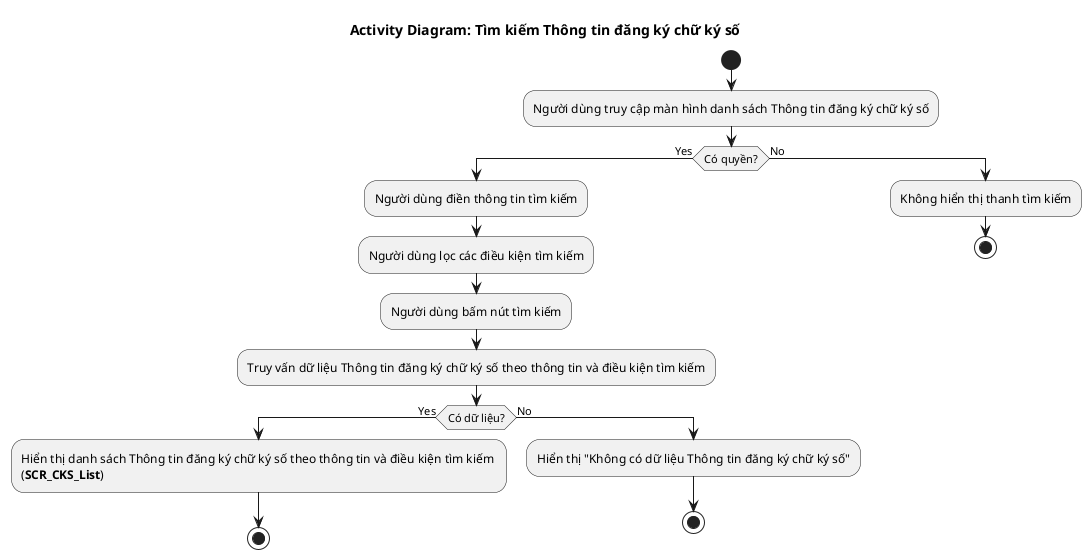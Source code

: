 @startuml AD_CKS_Detail
!pragma layout smetana
title Activity Diagram: Tìm kiếm Thông tin đăng ký chữ ký số

start
:Người dùng truy cập màn hình danh sách Thông tin đăng ký chữ ký số;
if (Có quyền?) then (Yes)
  :Người dùng điền thông tin tìm kiếm;
  :Người dùng lọc các điều kiện tìm kiếm;
  :Người dùng bấm nút tìm kiếm;
  :Truy vấn dữ liệu Thông tin đăng ký chữ ký số theo thông tin và điều kiện tìm kiếm;
  if (Có dữ liệu?) then (Yes)
    :Hiển thị danh sách Thông tin đăng ký chữ ký số theo thông tin và điều kiện tìm kiếm \n(**SCR_CKS_List**);
    stop
  else (No)
    :Hiển thị "Không có dữ liệu Thông tin đăng ký chữ ký số";
    stop
  endif
else (No)
  :Không hiển thị thanh tìm kiếm;
  stop
endif
@enduml